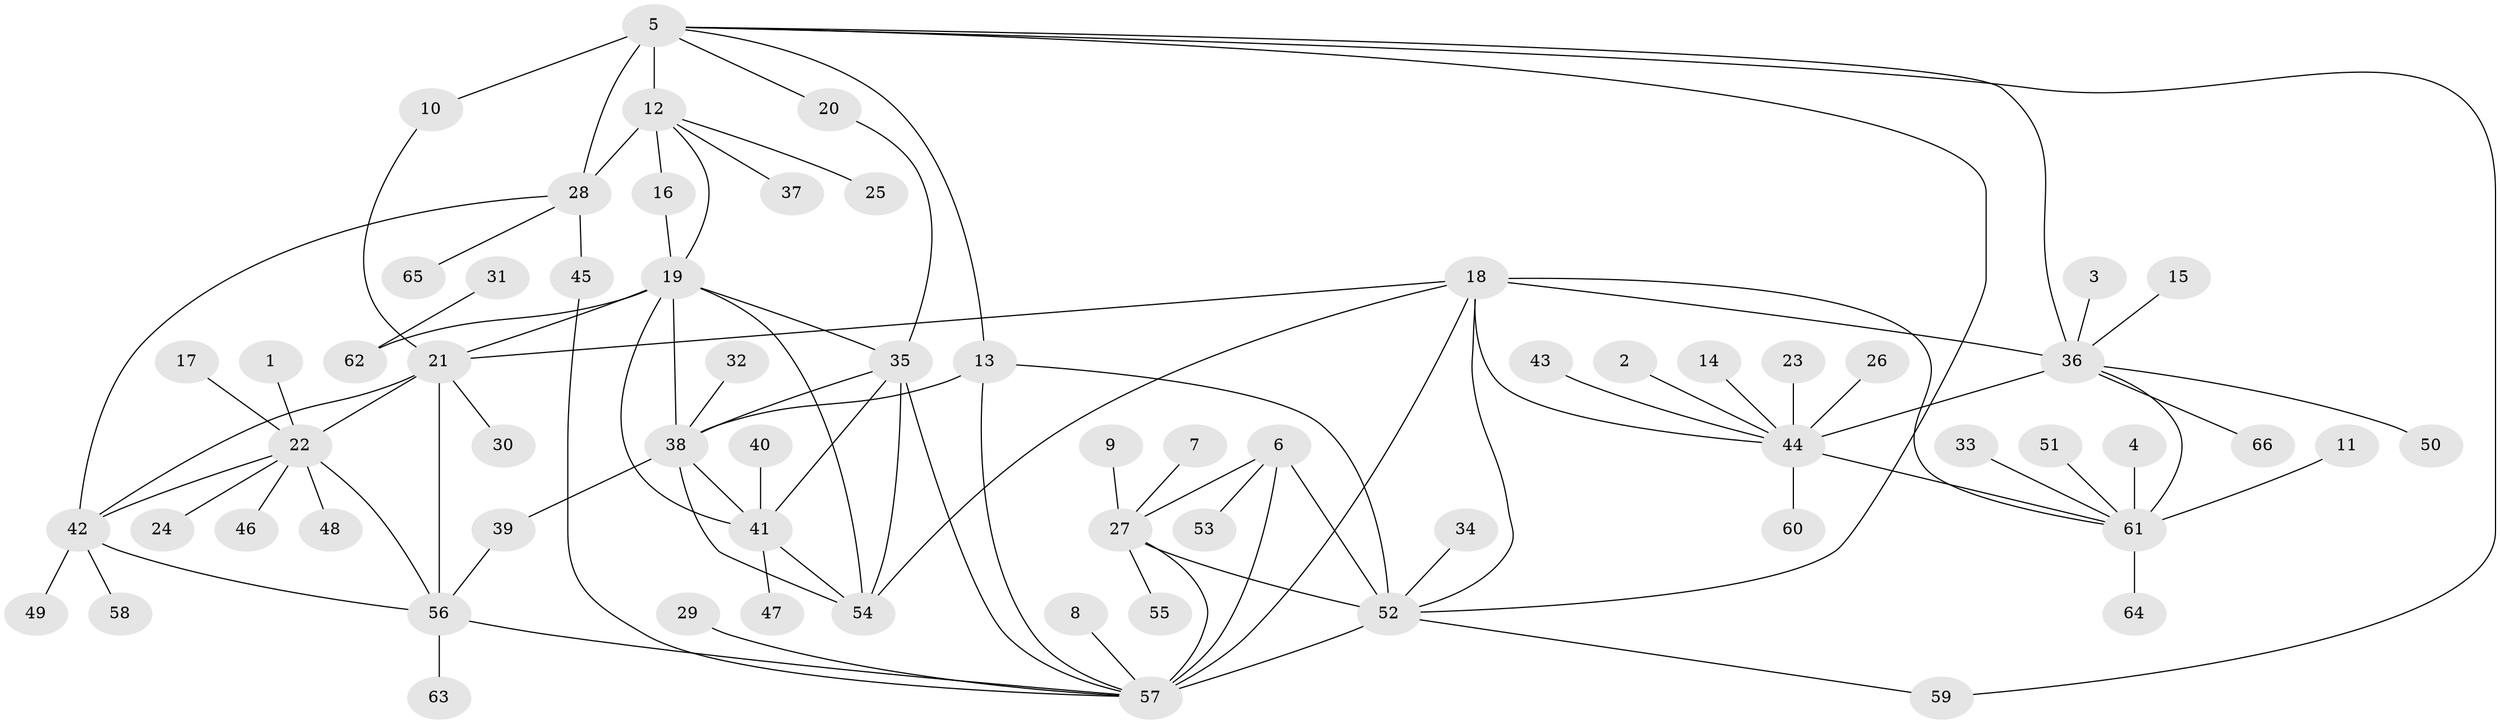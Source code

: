 // original degree distribution, {8: 0.03125, 6: 0.03125, 7: 0.0546875, 9: 0.0390625, 10: 0.03125, 13: 0.0078125, 12: 0.015625, 14: 0.0078125, 11: 0.0078125, 5: 0.0078125, 1: 0.578125, 2: 0.140625, 3: 0.0390625, 4: 0.0078125}
// Generated by graph-tools (version 1.1) at 2025/37/03/04/25 23:37:32]
// undirected, 66 vertices, 97 edges
graph export_dot {
  node [color=gray90,style=filled];
  1;
  2;
  3;
  4;
  5;
  6;
  7;
  8;
  9;
  10;
  11;
  12;
  13;
  14;
  15;
  16;
  17;
  18;
  19;
  20;
  21;
  22;
  23;
  24;
  25;
  26;
  27;
  28;
  29;
  30;
  31;
  32;
  33;
  34;
  35;
  36;
  37;
  38;
  39;
  40;
  41;
  42;
  43;
  44;
  45;
  46;
  47;
  48;
  49;
  50;
  51;
  52;
  53;
  54;
  55;
  56;
  57;
  58;
  59;
  60;
  61;
  62;
  63;
  64;
  65;
  66;
  1 -- 22 [weight=1.0];
  2 -- 44 [weight=1.0];
  3 -- 36 [weight=1.0];
  4 -- 61 [weight=1.0];
  5 -- 10 [weight=1.0];
  5 -- 12 [weight=4.0];
  5 -- 13 [weight=1.0];
  5 -- 20 [weight=1.0];
  5 -- 28 [weight=4.0];
  5 -- 36 [weight=1.0];
  5 -- 52 [weight=1.0];
  5 -- 59 [weight=1.0];
  6 -- 27 [weight=2.0];
  6 -- 52 [weight=2.0];
  6 -- 53 [weight=1.0];
  6 -- 57 [weight=1.0];
  7 -- 27 [weight=1.0];
  8 -- 57 [weight=1.0];
  9 -- 27 [weight=1.0];
  10 -- 21 [weight=1.0];
  11 -- 61 [weight=1.0];
  12 -- 16 [weight=1.0];
  12 -- 19 [weight=1.0];
  12 -- 25 [weight=1.0];
  12 -- 28 [weight=4.0];
  12 -- 37 [weight=1.0];
  13 -- 38 [weight=1.0];
  13 -- 52 [weight=1.0];
  13 -- 57 [weight=1.0];
  14 -- 44 [weight=1.0];
  15 -- 36 [weight=1.0];
  16 -- 19 [weight=1.0];
  17 -- 22 [weight=1.0];
  18 -- 21 [weight=1.0];
  18 -- 36 [weight=3.0];
  18 -- 44 [weight=1.0];
  18 -- 52 [weight=1.0];
  18 -- 54 [weight=1.0];
  18 -- 57 [weight=1.0];
  18 -- 61 [weight=1.0];
  19 -- 21 [weight=1.0];
  19 -- 35 [weight=1.0];
  19 -- 38 [weight=2.0];
  19 -- 41 [weight=1.0];
  19 -- 54 [weight=1.0];
  19 -- 62 [weight=1.0];
  20 -- 35 [weight=1.0];
  21 -- 22 [weight=2.0];
  21 -- 30 [weight=1.0];
  21 -- 42 [weight=2.0];
  21 -- 56 [weight=4.0];
  22 -- 24 [weight=1.0];
  22 -- 42 [weight=1.0];
  22 -- 46 [weight=1.0];
  22 -- 48 [weight=1.0];
  22 -- 56 [weight=2.0];
  23 -- 44 [weight=1.0];
  26 -- 44 [weight=1.0];
  27 -- 52 [weight=4.0];
  27 -- 55 [weight=1.0];
  27 -- 57 [weight=2.0];
  28 -- 42 [weight=1.0];
  28 -- 45 [weight=1.0];
  28 -- 65 [weight=1.0];
  29 -- 57 [weight=1.0];
  31 -- 62 [weight=1.0];
  32 -- 38 [weight=1.0];
  33 -- 61 [weight=1.0];
  34 -- 52 [weight=1.0];
  35 -- 38 [weight=2.0];
  35 -- 41 [weight=1.0];
  35 -- 54 [weight=1.0];
  35 -- 57 [weight=1.0];
  36 -- 44 [weight=3.0];
  36 -- 50 [weight=1.0];
  36 -- 61 [weight=3.0];
  36 -- 66 [weight=1.0];
  38 -- 39 [weight=1.0];
  38 -- 41 [weight=2.0];
  38 -- 54 [weight=2.0];
  39 -- 56 [weight=1.0];
  40 -- 41 [weight=1.0];
  41 -- 47 [weight=1.0];
  41 -- 54 [weight=1.0];
  42 -- 49 [weight=1.0];
  42 -- 56 [weight=2.0];
  42 -- 58 [weight=1.0];
  43 -- 44 [weight=1.0];
  44 -- 60 [weight=1.0];
  44 -- 61 [weight=1.0];
  45 -- 57 [weight=1.0];
  51 -- 61 [weight=1.0];
  52 -- 57 [weight=2.0];
  52 -- 59 [weight=1.0];
  56 -- 57 [weight=1.0];
  56 -- 63 [weight=1.0];
  61 -- 64 [weight=1.0];
}
